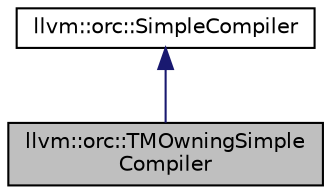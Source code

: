 digraph "llvm::orc::TMOwningSimpleCompiler"
{
 // LATEX_PDF_SIZE
  bgcolor="transparent";
  edge [fontname="Helvetica",fontsize="10",labelfontname="Helvetica",labelfontsize="10"];
  node [fontname="Helvetica",fontsize="10",shape="box"];
  Node1 [label="llvm::orc::TMOwningSimple\lCompiler",height=0.2,width=0.4,color="black", fillcolor="grey75", style="filled", fontcolor="black",tooltip="A SimpleCompiler that owns its TargetMachine."];
  Node2 -> Node1 [dir="back",color="midnightblue",fontsize="10",style="solid",fontname="Helvetica"];
  Node2 [label="llvm::orc::SimpleCompiler",height=0.2,width=0.4,color="black",URL="$classllvm_1_1orc_1_1SimpleCompiler.html",tooltip="Simple compile functor: Takes a single IR module and returns an ObjectFile."];
}
